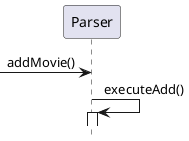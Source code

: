 @startuml
'https://plantuml.com/sequence-diagram

hide footbox

 -> Parser: addMovie()
Parser -> Parser: executeAdd()
activate Parser



@enduml